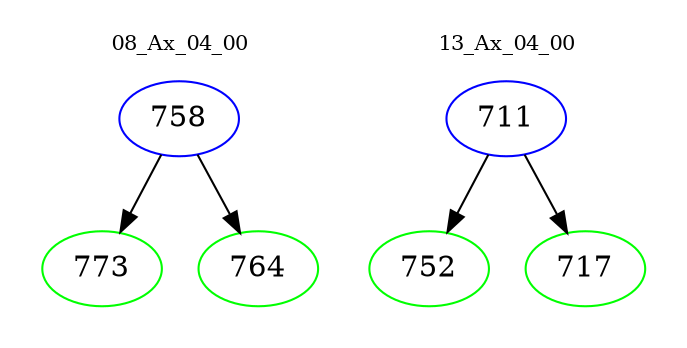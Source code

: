digraph{
subgraph cluster_0 {
color = white
label = "08_Ax_04_00";
fontsize=10;
T0_758 [label="758", color="blue"]
T0_758 -> T0_773 [color="black"]
T0_773 [label="773", color="green"]
T0_758 -> T0_764 [color="black"]
T0_764 [label="764", color="green"]
}
subgraph cluster_1 {
color = white
label = "13_Ax_04_00";
fontsize=10;
T1_711 [label="711", color="blue"]
T1_711 -> T1_752 [color="black"]
T1_752 [label="752", color="green"]
T1_711 -> T1_717 [color="black"]
T1_717 [label="717", color="green"]
}
}
